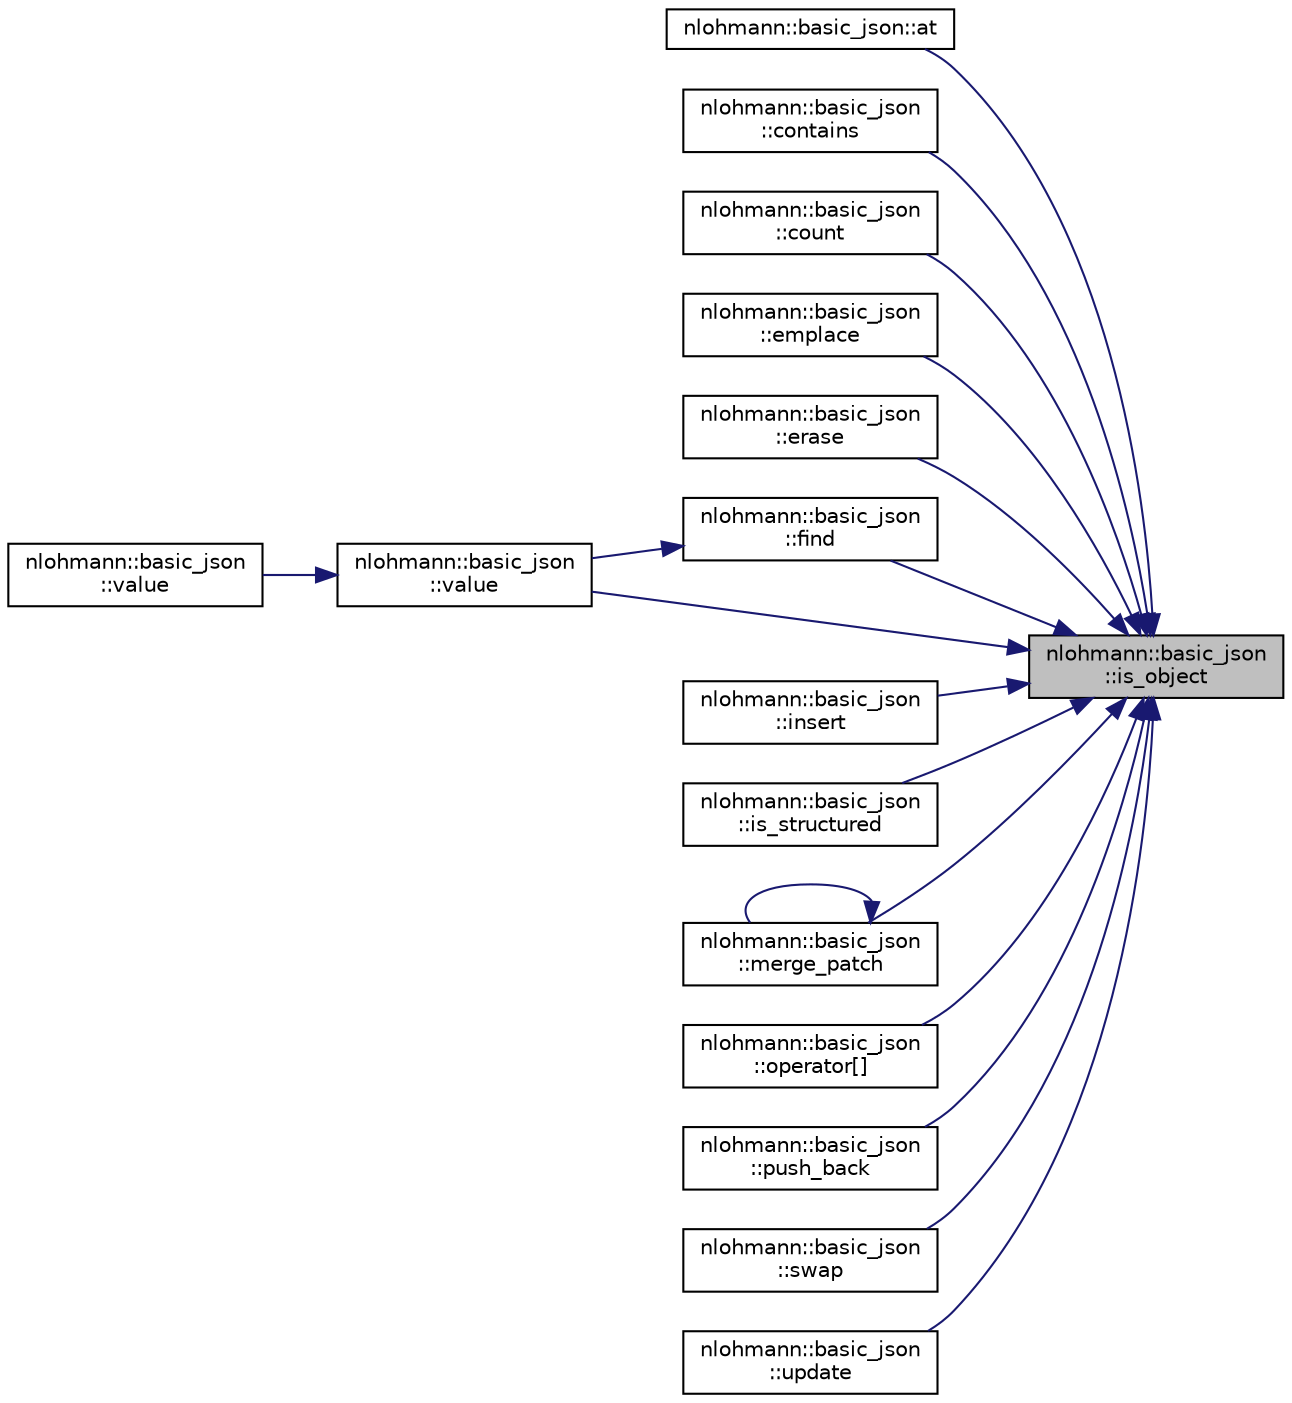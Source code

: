digraph "nlohmann::basic_json::is_object"
{
 // LATEX_PDF_SIZE
  edge [fontname="Helvetica",fontsize="10",labelfontname="Helvetica",labelfontsize="10"];
  node [fontname="Helvetica",fontsize="10",shape=record];
  rankdir="RL";
  Node1 [label="nlohmann::basic_json\l::is_object",height=0.2,width=0.4,color="black", fillcolor="grey75", style="filled", fontcolor="black",tooltip="return whether value is an object"];
  Node1 -> Node2 [dir="back",color="midnightblue",fontsize="10",style="solid"];
  Node2 [label="nlohmann::basic_json::at",height=0.2,width=0.4,color="black", fillcolor="white", style="filled",URL="$classnlohmann_1_1basic__json.html#a157868dfcf060bf67fa423bafbf27b57",tooltip="access specified object element with bounds checking"];
  Node1 -> Node3 [dir="back",color="midnightblue",fontsize="10",style="solid"];
  Node3 [label="nlohmann::basic_json\l::contains",height=0.2,width=0.4,color="black", fillcolor="white", style="filled",URL="$classnlohmann_1_1basic__json.html#a29333078b6e6cb76f2b5d12590bbf766",tooltip="check the existence of an element in a JSON object"];
  Node1 -> Node4 [dir="back",color="midnightblue",fontsize="10",style="solid"];
  Node4 [label="nlohmann::basic_json\l::count",height=0.2,width=0.4,color="black", fillcolor="white", style="filled",URL="$classnlohmann_1_1basic__json.html#a369cf24de07945494df32e8b61e47917",tooltip="returns the number of occurrences of a key in a JSON object"];
  Node1 -> Node5 [dir="back",color="midnightblue",fontsize="10",style="solid"];
  Node5 [label="nlohmann::basic_json\l::emplace",height=0.2,width=0.4,color="black", fillcolor="white", style="filled",URL="$classnlohmann_1_1basic__json.html#ae3866ccade11e7b73902169714363f21",tooltip="add an object to an object if key does not exist"];
  Node1 -> Node6 [dir="back",color="midnightblue",fontsize="10",style="solid"];
  Node6 [label="nlohmann::basic_json\l::erase",height=0.2,width=0.4,color="black", fillcolor="white", style="filled",URL="$classnlohmann_1_1basic__json.html#a022404d92eb877a7ad5bfce198ef067a",tooltip="remove element from a JSON object given a key"];
  Node1 -> Node7 [dir="back",color="midnightblue",fontsize="10",style="solid"];
  Node7 [label="nlohmann::basic_json\l::find",height=0.2,width=0.4,color="black", fillcolor="white", style="filled",URL="$classnlohmann_1_1basic__json.html#af4167275baa0b2da76cdc89b1117c300",tooltip="find an element in a JSON object"];
  Node7 -> Node8 [dir="back",color="midnightblue",fontsize="10",style="solid"];
  Node8 [label="nlohmann::basic_json\l::value",height=0.2,width=0.4,color="black", fillcolor="white", style="filled",URL="$classnlohmann_1_1basic__json.html#ab29a59d20767180d6d2fe4f5054dd245",tooltip="access specified object element with default value"];
  Node8 -> Node9 [dir="back",color="midnightblue",fontsize="10",style="solid"];
  Node9 [label="nlohmann::basic_json\l::value",height=0.2,width=0.4,color="black", fillcolor="white", style="filled",URL="$classnlohmann_1_1basic__json.html#a7a378b9282dd1f7eb9bfffea6d177bbe",tooltip="overload for a default value of type const char*"];
  Node1 -> Node10 [dir="back",color="midnightblue",fontsize="10",style="solid"];
  Node10 [label="nlohmann::basic_json\l::insert",height=0.2,width=0.4,color="black", fillcolor="white", style="filled",URL="$classnlohmann_1_1basic__json.html#aab2bc544912cb3954b38ee76772c16d7",tooltip="inserts elements"];
  Node1 -> Node11 [dir="back",color="midnightblue",fontsize="10",style="solid"];
  Node11 [label="nlohmann::basic_json\l::is_structured",height=0.2,width=0.4,color="black", fillcolor="white", style="filled",URL="$classnlohmann_1_1basic__json.html#a5a53e5a09d9123bfeed6f664b1334f8c",tooltip="return whether type is structured"];
  Node1 -> Node12 [dir="back",color="midnightblue",fontsize="10",style="solid"];
  Node12 [label="nlohmann::basic_json\l::merge_patch",height=0.2,width=0.4,color="black", fillcolor="white", style="filled",URL="$classnlohmann_1_1basic__json.html#ab68414151f2f3347a71c7a9984f1d72d",tooltip="applies a JSON Merge Patch"];
  Node12 -> Node12 [dir="back",color="midnightblue",fontsize="10",style="solid"];
  Node1 -> Node13 [dir="back",color="midnightblue",fontsize="10",style="solid"];
  Node13 [label="nlohmann::basic_json\l::operator[]",height=0.2,width=0.4,color="black", fillcolor="white", style="filled",URL="$classnlohmann_1_1basic__json.html#ad983106f7d7fd6a03cf609a9641976f4",tooltip="access specified object element"];
  Node1 -> Node14 [dir="back",color="midnightblue",fontsize="10",style="solid"];
  Node14 [label="nlohmann::basic_json\l::push_back",height=0.2,width=0.4,color="black", fillcolor="white", style="filled",URL="$classnlohmann_1_1basic__json.html#affac3bab5efcb26cdcd0942d24ad0ab5",tooltip="add an object to an object"];
  Node1 -> Node15 [dir="back",color="midnightblue",fontsize="10",style="solid"];
  Node15 [label="nlohmann::basic_json\l::swap",height=0.2,width=0.4,color="black", fillcolor="white", style="filled",URL="$classnlohmann_1_1basic__json.html#a02f73d65a38b3f0450c992e8c337d522",tooltip="exchanges the values"];
  Node1 -> Node16 [dir="back",color="midnightblue",fontsize="10",style="solid"];
  Node16 [label="nlohmann::basic_json\l::update",height=0.2,width=0.4,color="black", fillcolor="white", style="filled",URL="$classnlohmann_1_1basic__json.html#a6c02637be3d8bd730a14082cc05f7a85",tooltip="updates a JSON object from another object, overwriting existing keys"];
  Node1 -> Node8 [dir="back",color="midnightblue",fontsize="10",style="solid"];
}
